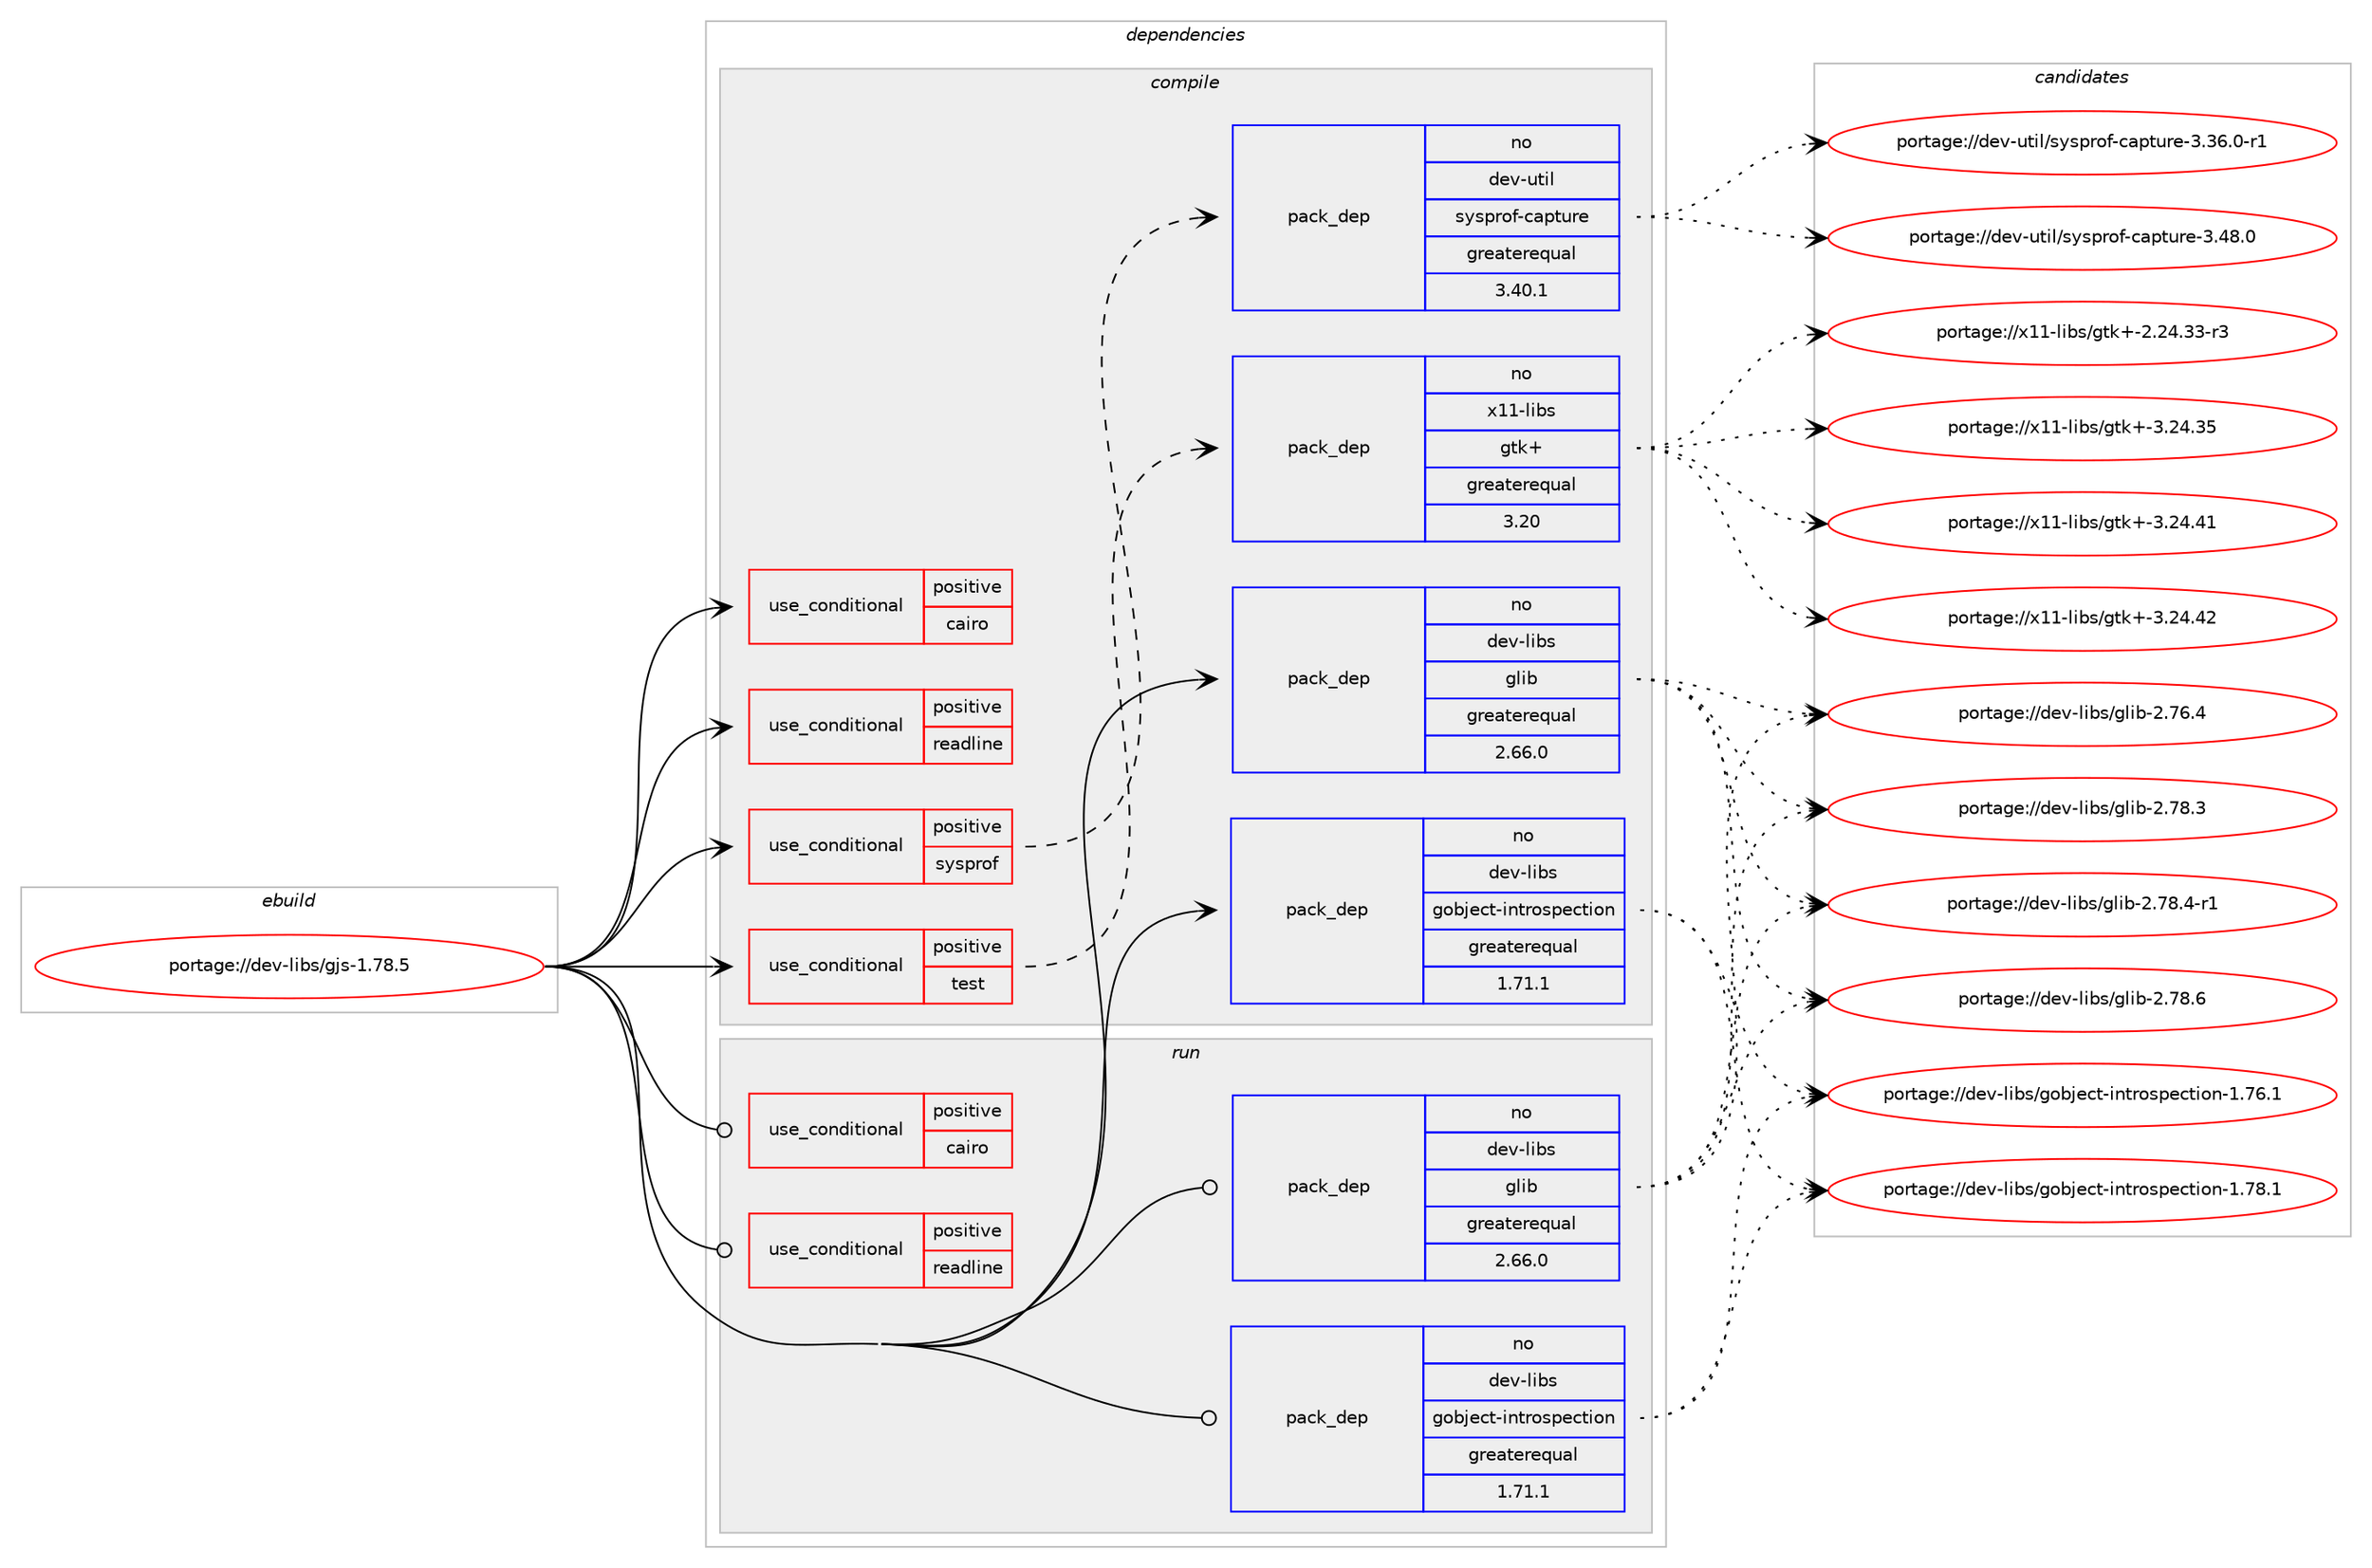 digraph prolog {

# *************
# Graph options
# *************

newrank=true;
concentrate=true;
compound=true;
graph [rankdir=LR,fontname=Helvetica,fontsize=10,ranksep=1.5];#, ranksep=2.5, nodesep=0.2];
edge  [arrowhead=vee];
node  [fontname=Helvetica,fontsize=10];

# **********
# The ebuild
# **********

subgraph cluster_leftcol {
color=gray;
rank=same;
label=<<i>ebuild</i>>;
id [label="portage://dev-libs/gjs-1.78.5", color=red, width=4, href="../dev-libs/gjs-1.78.5.svg"];
}

# ****************
# The dependencies
# ****************

subgraph cluster_midcol {
color=gray;
label=<<i>dependencies</i>>;
subgraph cluster_compile {
fillcolor="#eeeeee";
style=filled;
label=<<i>compile</i>>;
subgraph cond25550 {
dependency54651 [label=<<TABLE BORDER="0" CELLBORDER="1" CELLSPACING="0" CELLPADDING="4"><TR><TD ROWSPAN="3" CELLPADDING="10">use_conditional</TD></TR><TR><TD>positive</TD></TR><TR><TD>cairo</TD></TR></TABLE>>, shape=none, color=red];
# *** BEGIN UNKNOWN DEPENDENCY TYPE (TODO) ***
# dependency54651 -> package_dependency(portage://dev-libs/gjs-1.78.5,install,no,x11-libs,cairo,none,[,,],[],[use(enable(X),none),use(enable(glib),none)])
# *** END UNKNOWN DEPENDENCY TYPE (TODO) ***

}
id:e -> dependency54651:w [weight=20,style="solid",arrowhead="vee"];
subgraph cond25551 {
dependency54652 [label=<<TABLE BORDER="0" CELLBORDER="1" CELLSPACING="0" CELLPADDING="4"><TR><TD ROWSPAN="3" CELLPADDING="10">use_conditional</TD></TR><TR><TD>positive</TD></TR><TR><TD>readline</TD></TR></TABLE>>, shape=none, color=red];
# *** BEGIN UNKNOWN DEPENDENCY TYPE (TODO) ***
# dependency54652 -> package_dependency(portage://dev-libs/gjs-1.78.5,install,no,sys-libs,readline,none,[,,],[slot(0),equal],[])
# *** END UNKNOWN DEPENDENCY TYPE (TODO) ***

}
id:e -> dependency54652:w [weight=20,style="solid",arrowhead="vee"];
subgraph cond25552 {
dependency54653 [label=<<TABLE BORDER="0" CELLBORDER="1" CELLSPACING="0" CELLPADDING="4"><TR><TD ROWSPAN="3" CELLPADDING="10">use_conditional</TD></TR><TR><TD>positive</TD></TR><TR><TD>sysprof</TD></TR></TABLE>>, shape=none, color=red];
subgraph pack27966 {
dependency54654 [label=<<TABLE BORDER="0" CELLBORDER="1" CELLSPACING="0" CELLPADDING="4" WIDTH="220"><TR><TD ROWSPAN="6" CELLPADDING="30">pack_dep</TD></TR><TR><TD WIDTH="110">no</TD></TR><TR><TD>dev-util</TD></TR><TR><TD>sysprof-capture</TD></TR><TR><TD>greaterequal</TD></TR><TR><TD>3.40.1</TD></TR></TABLE>>, shape=none, color=blue];
}
dependency54653:e -> dependency54654:w [weight=20,style="dashed",arrowhead="vee"];
}
id:e -> dependency54653:w [weight=20,style="solid",arrowhead="vee"];
subgraph cond25553 {
dependency54655 [label=<<TABLE BORDER="0" CELLBORDER="1" CELLSPACING="0" CELLPADDING="4"><TR><TD ROWSPAN="3" CELLPADDING="10">use_conditional</TD></TR><TR><TD>positive</TD></TR><TR><TD>test</TD></TR></TABLE>>, shape=none, color=red];
# *** BEGIN UNKNOWN DEPENDENCY TYPE (TODO) ***
# dependency54655 -> package_dependency(portage://dev-libs/gjs-1.78.5,install,no,sys-apps,dbus,none,[,,],[],[])
# *** END UNKNOWN DEPENDENCY TYPE (TODO) ***

subgraph pack27967 {
dependency54656 [label=<<TABLE BORDER="0" CELLBORDER="1" CELLSPACING="0" CELLPADDING="4" WIDTH="220"><TR><TD ROWSPAN="6" CELLPADDING="30">pack_dep</TD></TR><TR><TD WIDTH="110">no</TD></TR><TR><TD>x11-libs</TD></TR><TR><TD>gtk+</TD></TR><TR><TD>greaterequal</TD></TR><TR><TD>3.20</TD></TR></TABLE>>, shape=none, color=blue];
}
dependency54655:e -> dependency54656:w [weight=20,style="dashed",arrowhead="vee"];
}
id:e -> dependency54655:w [weight=20,style="solid",arrowhead="vee"];
# *** BEGIN UNKNOWN DEPENDENCY TYPE (TODO) ***
# id -> package_dependency(portage://dev-libs/gjs-1.78.5,install,no,dev-lang,spidermonkey,none,[,,],[slot(115)],[])
# *** END UNKNOWN DEPENDENCY TYPE (TODO) ***

subgraph pack27968 {
dependency54657 [label=<<TABLE BORDER="0" CELLBORDER="1" CELLSPACING="0" CELLPADDING="4" WIDTH="220"><TR><TD ROWSPAN="6" CELLPADDING="30">pack_dep</TD></TR><TR><TD WIDTH="110">no</TD></TR><TR><TD>dev-libs</TD></TR><TR><TD>glib</TD></TR><TR><TD>greaterequal</TD></TR><TR><TD>2.66.0</TD></TR></TABLE>>, shape=none, color=blue];
}
id:e -> dependency54657:w [weight=20,style="solid",arrowhead="vee"];
subgraph pack27969 {
dependency54658 [label=<<TABLE BORDER="0" CELLBORDER="1" CELLSPACING="0" CELLPADDING="4" WIDTH="220"><TR><TD ROWSPAN="6" CELLPADDING="30">pack_dep</TD></TR><TR><TD WIDTH="110">no</TD></TR><TR><TD>dev-libs</TD></TR><TR><TD>gobject-introspection</TD></TR><TR><TD>greaterequal</TD></TR><TR><TD>1.71.1</TD></TR></TABLE>>, shape=none, color=blue];
}
id:e -> dependency54658:w [weight=20,style="solid",arrowhead="vee"];
# *** BEGIN UNKNOWN DEPENDENCY TYPE (TODO) ***
# id -> package_dependency(portage://dev-libs/gjs-1.78.5,install,no,dev-libs,libffi,none,[,,],any_same_slot,[])
# *** END UNKNOWN DEPENDENCY TYPE (TODO) ***

}
subgraph cluster_compileandrun {
fillcolor="#eeeeee";
style=filled;
label=<<i>compile and run</i>>;
}
subgraph cluster_run {
fillcolor="#eeeeee";
style=filled;
label=<<i>run</i>>;
subgraph cond25554 {
dependency54659 [label=<<TABLE BORDER="0" CELLBORDER="1" CELLSPACING="0" CELLPADDING="4"><TR><TD ROWSPAN="3" CELLPADDING="10">use_conditional</TD></TR><TR><TD>positive</TD></TR><TR><TD>cairo</TD></TR></TABLE>>, shape=none, color=red];
# *** BEGIN UNKNOWN DEPENDENCY TYPE (TODO) ***
# dependency54659 -> package_dependency(portage://dev-libs/gjs-1.78.5,run,no,x11-libs,cairo,none,[,,],[],[use(enable(X),none),use(enable(glib),none)])
# *** END UNKNOWN DEPENDENCY TYPE (TODO) ***

}
id:e -> dependency54659:w [weight=20,style="solid",arrowhead="odot"];
subgraph cond25555 {
dependency54660 [label=<<TABLE BORDER="0" CELLBORDER="1" CELLSPACING="0" CELLPADDING="4"><TR><TD ROWSPAN="3" CELLPADDING="10">use_conditional</TD></TR><TR><TD>positive</TD></TR><TR><TD>readline</TD></TR></TABLE>>, shape=none, color=red];
# *** BEGIN UNKNOWN DEPENDENCY TYPE (TODO) ***
# dependency54660 -> package_dependency(portage://dev-libs/gjs-1.78.5,run,no,sys-libs,readline,none,[,,],[slot(0),equal],[])
# *** END UNKNOWN DEPENDENCY TYPE (TODO) ***

}
id:e -> dependency54660:w [weight=20,style="solid",arrowhead="odot"];
# *** BEGIN UNKNOWN DEPENDENCY TYPE (TODO) ***
# id -> package_dependency(portage://dev-libs/gjs-1.78.5,run,no,dev-lang,spidermonkey,none,[,,],[slot(115)],[])
# *** END UNKNOWN DEPENDENCY TYPE (TODO) ***

subgraph pack27970 {
dependency54661 [label=<<TABLE BORDER="0" CELLBORDER="1" CELLSPACING="0" CELLPADDING="4" WIDTH="220"><TR><TD ROWSPAN="6" CELLPADDING="30">pack_dep</TD></TR><TR><TD WIDTH="110">no</TD></TR><TR><TD>dev-libs</TD></TR><TR><TD>glib</TD></TR><TR><TD>greaterequal</TD></TR><TR><TD>2.66.0</TD></TR></TABLE>>, shape=none, color=blue];
}
id:e -> dependency54661:w [weight=20,style="solid",arrowhead="odot"];
subgraph pack27971 {
dependency54662 [label=<<TABLE BORDER="0" CELLBORDER="1" CELLSPACING="0" CELLPADDING="4" WIDTH="220"><TR><TD ROWSPAN="6" CELLPADDING="30">pack_dep</TD></TR><TR><TD WIDTH="110">no</TD></TR><TR><TD>dev-libs</TD></TR><TR><TD>gobject-introspection</TD></TR><TR><TD>greaterequal</TD></TR><TR><TD>1.71.1</TD></TR></TABLE>>, shape=none, color=blue];
}
id:e -> dependency54662:w [weight=20,style="solid",arrowhead="odot"];
# *** BEGIN UNKNOWN DEPENDENCY TYPE (TODO) ***
# id -> package_dependency(portage://dev-libs/gjs-1.78.5,run,no,dev-libs,libffi,none,[,,],any_same_slot,[])
# *** END UNKNOWN DEPENDENCY TYPE (TODO) ***

}
}

# **************
# The candidates
# **************

subgraph cluster_choices {
rank=same;
color=gray;
label=<<i>candidates</i>>;

subgraph choice27966 {
color=black;
nodesep=1;
choice1001011184511711610510847115121115112114111102459997112116117114101455146515446484511449 [label="portage://dev-util/sysprof-capture-3.36.0-r1", color=red, width=4,href="../dev-util/sysprof-capture-3.36.0-r1.svg"];
choice100101118451171161051084711512111511211411110245999711211611711410145514652564648 [label="portage://dev-util/sysprof-capture-3.48.0", color=red, width=4,href="../dev-util/sysprof-capture-3.48.0.svg"];
dependency54654:e -> choice1001011184511711610510847115121115112114111102459997112116117114101455146515446484511449:w [style=dotted,weight="100"];
dependency54654:e -> choice100101118451171161051084711512111511211411110245999711211611711410145514652564648:w [style=dotted,weight="100"];
}
subgraph choice27967 {
color=black;
nodesep=1;
choice12049494510810598115471031161074345504650524651514511451 [label="portage://x11-libs/gtk+-2.24.33-r3", color=red, width=4,href="../x11-libs/gtk+-2.24.33-r3.svg"];
choice1204949451081059811547103116107434551465052465153 [label="portage://x11-libs/gtk+-3.24.35", color=red, width=4,href="../x11-libs/gtk+-3.24.35.svg"];
choice1204949451081059811547103116107434551465052465249 [label="portage://x11-libs/gtk+-3.24.41", color=red, width=4,href="../x11-libs/gtk+-3.24.41.svg"];
choice1204949451081059811547103116107434551465052465250 [label="portage://x11-libs/gtk+-3.24.42", color=red, width=4,href="../x11-libs/gtk+-3.24.42.svg"];
dependency54656:e -> choice12049494510810598115471031161074345504650524651514511451:w [style=dotted,weight="100"];
dependency54656:e -> choice1204949451081059811547103116107434551465052465153:w [style=dotted,weight="100"];
dependency54656:e -> choice1204949451081059811547103116107434551465052465249:w [style=dotted,weight="100"];
dependency54656:e -> choice1204949451081059811547103116107434551465052465250:w [style=dotted,weight="100"];
}
subgraph choice27968 {
color=black;
nodesep=1;
choice1001011184510810598115471031081059845504655544652 [label="portage://dev-libs/glib-2.76.4", color=red, width=4,href="../dev-libs/glib-2.76.4.svg"];
choice1001011184510810598115471031081059845504655564651 [label="portage://dev-libs/glib-2.78.3", color=red, width=4,href="../dev-libs/glib-2.78.3.svg"];
choice10010111845108105981154710310810598455046555646524511449 [label="portage://dev-libs/glib-2.78.4-r1", color=red, width=4,href="../dev-libs/glib-2.78.4-r1.svg"];
choice1001011184510810598115471031081059845504655564654 [label="portage://dev-libs/glib-2.78.6", color=red, width=4,href="../dev-libs/glib-2.78.6.svg"];
dependency54657:e -> choice1001011184510810598115471031081059845504655544652:w [style=dotted,weight="100"];
dependency54657:e -> choice1001011184510810598115471031081059845504655564651:w [style=dotted,weight="100"];
dependency54657:e -> choice10010111845108105981154710310810598455046555646524511449:w [style=dotted,weight="100"];
dependency54657:e -> choice1001011184510810598115471031081059845504655564654:w [style=dotted,weight="100"];
}
subgraph choice27969 {
color=black;
nodesep=1;
choice1001011184510810598115471031119810610199116451051101161141111151121019911610511111045494655544649 [label="portage://dev-libs/gobject-introspection-1.76.1", color=red, width=4,href="../dev-libs/gobject-introspection-1.76.1.svg"];
choice1001011184510810598115471031119810610199116451051101161141111151121019911610511111045494655564649 [label="portage://dev-libs/gobject-introspection-1.78.1", color=red, width=4,href="../dev-libs/gobject-introspection-1.78.1.svg"];
dependency54658:e -> choice1001011184510810598115471031119810610199116451051101161141111151121019911610511111045494655544649:w [style=dotted,weight="100"];
dependency54658:e -> choice1001011184510810598115471031119810610199116451051101161141111151121019911610511111045494655564649:w [style=dotted,weight="100"];
}
subgraph choice27970 {
color=black;
nodesep=1;
choice1001011184510810598115471031081059845504655544652 [label="portage://dev-libs/glib-2.76.4", color=red, width=4,href="../dev-libs/glib-2.76.4.svg"];
choice1001011184510810598115471031081059845504655564651 [label="portage://dev-libs/glib-2.78.3", color=red, width=4,href="../dev-libs/glib-2.78.3.svg"];
choice10010111845108105981154710310810598455046555646524511449 [label="portage://dev-libs/glib-2.78.4-r1", color=red, width=4,href="../dev-libs/glib-2.78.4-r1.svg"];
choice1001011184510810598115471031081059845504655564654 [label="portage://dev-libs/glib-2.78.6", color=red, width=4,href="../dev-libs/glib-2.78.6.svg"];
dependency54661:e -> choice1001011184510810598115471031081059845504655544652:w [style=dotted,weight="100"];
dependency54661:e -> choice1001011184510810598115471031081059845504655564651:w [style=dotted,weight="100"];
dependency54661:e -> choice10010111845108105981154710310810598455046555646524511449:w [style=dotted,weight="100"];
dependency54661:e -> choice1001011184510810598115471031081059845504655564654:w [style=dotted,weight="100"];
}
subgraph choice27971 {
color=black;
nodesep=1;
choice1001011184510810598115471031119810610199116451051101161141111151121019911610511111045494655544649 [label="portage://dev-libs/gobject-introspection-1.76.1", color=red, width=4,href="../dev-libs/gobject-introspection-1.76.1.svg"];
choice1001011184510810598115471031119810610199116451051101161141111151121019911610511111045494655564649 [label="portage://dev-libs/gobject-introspection-1.78.1", color=red, width=4,href="../dev-libs/gobject-introspection-1.78.1.svg"];
dependency54662:e -> choice1001011184510810598115471031119810610199116451051101161141111151121019911610511111045494655544649:w [style=dotted,weight="100"];
dependency54662:e -> choice1001011184510810598115471031119810610199116451051101161141111151121019911610511111045494655564649:w [style=dotted,weight="100"];
}
}

}
